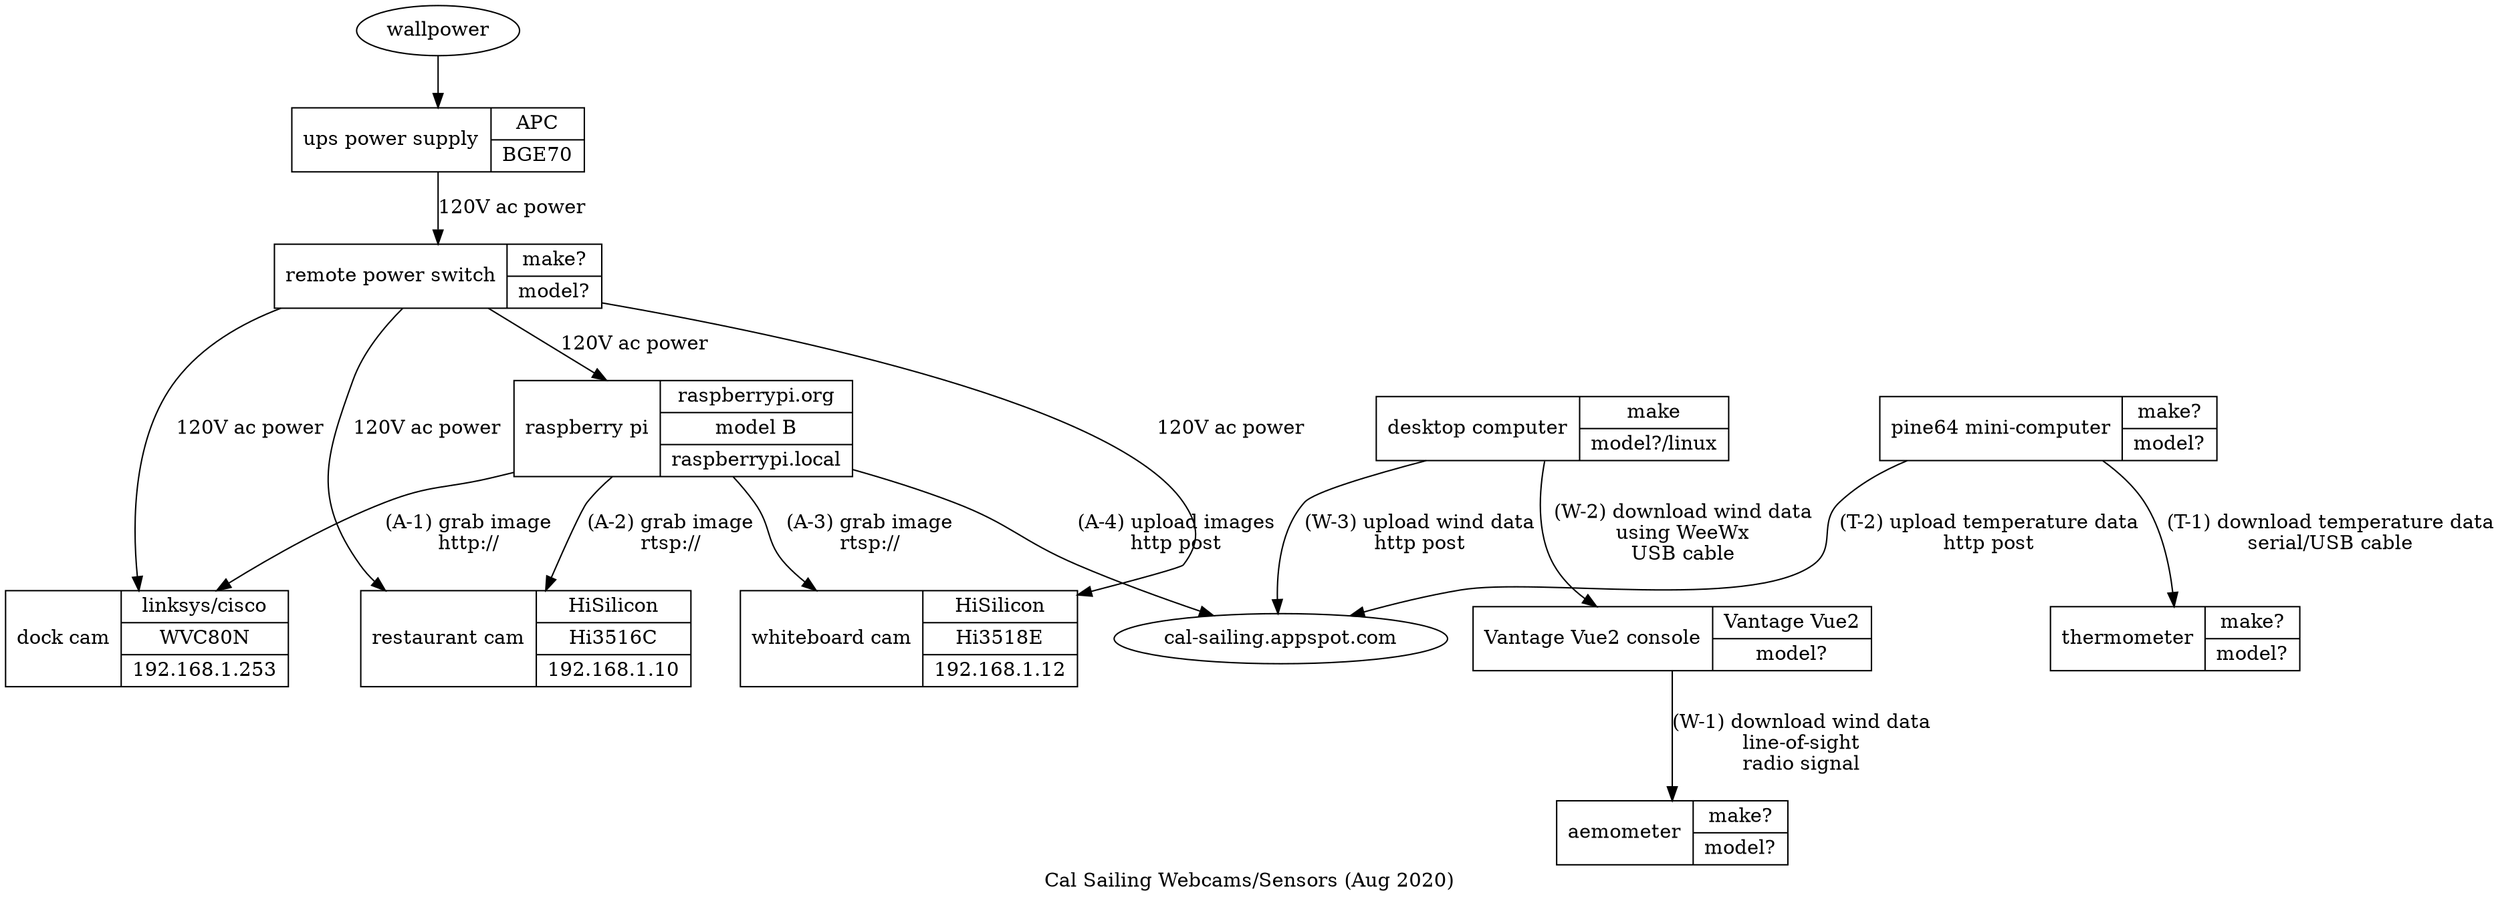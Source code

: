 digraph rendle {
    "dock" [
       label = "dock cam | { linksys/cisco | WVC80N | 192.168.1.253 }"
       shape = "record"
    ]
    "restaurant" [
        label = "restaurant cam | { HiSilicon  | Hi3516C | 192.168.1.10 }"
	 shape = "record"
    ]
    "whiteboard" [
        label = "whiteboard cam | { HiSilicon  | Hi3518E | 192.168.1.12 }"
	 shape = "record"
    ]
    "raspberry" [
        label = "raspberry pi | { raspberrypi.org | model B | raspberrypi.local }"
        shape = "record"
    ]
    "ups" [
        label = "ups power supply | { APC | BGE70 }"
        shape = "record"
    ]
    "thermometer" [
        label = "thermometer | { make? | model? }"
        shape = "record"
    ]
    "powerswitch" [
        label = "remote power switch | { make? | model? }"
        shape = "record"
    ]
    "anemometer" [
        label = "aemometer | { make? | model? }"
        shape = "record"
    ]
    "weatherstation" [
        label = "Vantage Vue2 console | { Vantage Vue2 | model? }"
        shape = "record"
    ]
    "desktop" [
        label = "desktop computer | { make | model?/linux }"
        shape = "record"
    ]
    "pine64" [
        label = "pine64 mini-computer | { make? | model? }"
        shape = "record"
    ]
    "raspberry"->"dock"[label="(A-1) grab image\nhttp://"]
    "raspberry"->"restaurant"[label="(A-2) grab image\nrtsp://"]
    "raspberry"->"whiteboard"[label="(A-3) grab image\nrtsp://"]
    "raspberry"->"cal-sailing.appspot.com"[label="(A-4) upload images\nhttp post"]
    "wallpower" -> "ups"
    
    "ups"->"powerswitch"[label="120V ac power"]
    "powerswitch"->"raspberry"[label="120V ac power"]
    "powerswitch"->"dock"[label="120V ac power"]
    "powerswitch"->"restaurant"[label="120V ac power"]
    "powerswitch"->"whiteboard"[label="120V ac power"]

    "weatherstation"->"anemometer"[label="(W-1) download wind data\nline-of-sight\nradio signal"]
    "desktop"->"weatherstation"[label="(W-2) download wind data\nusing WeeWx\nUSB cable"]
    "desktop"->"cal-sailing.appspot.com"[label="(W-3) upload wind data\nhttp post"]

    "pine64"->"thermometer"[label="(T-1) download temperature data\nserial/USB cable"]
    "pine64"->"cal-sailing.appspot.com"[label="(T-2) upload temperature data\nhttp post"]

    label="Cal Sailing Webcams/Sensors (Aug 2020)"
}
